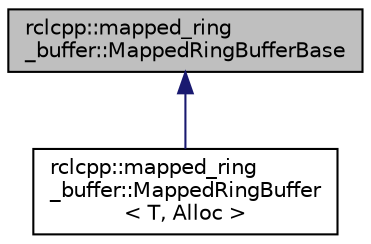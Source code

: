 digraph "rclcpp::mapped_ring_buffer::MappedRingBufferBase"
{
  edge [fontname="Helvetica",fontsize="10",labelfontname="Helvetica",labelfontsize="10"];
  node [fontname="Helvetica",fontsize="10",shape=record];
  Node0 [label="rclcpp::mapped_ring\l_buffer::MappedRingBufferBase",height=0.2,width=0.4,color="black", fillcolor="grey75", style="filled", fontcolor="black"];
  Node0 -> Node1 [dir="back",color="midnightblue",fontsize="10",style="solid",fontname="Helvetica"];
  Node1 [label="rclcpp::mapped_ring\l_buffer::MappedRingBuffer\l\< T, Alloc \>",height=0.2,width=0.4,color="black", fillcolor="white", style="filled",URL="$classrclcpp_1_1mapped__ring__buffer_1_1MappedRingBuffer.html",tooltip="Ring buffer container of unique_ptr&#39;s of T, which can be accessed by a key. "];
}
